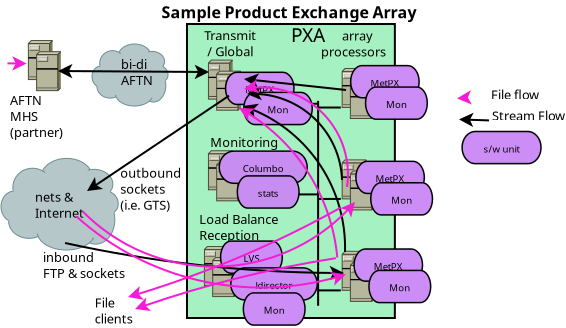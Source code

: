 <?xml version="1.0" encoding="UTF-8"?>
<dia:diagram xmlns:dia="http://www.lysator.liu.se/~alla/dia/">
  <dia:layer name="Hardware" visible="true">
    <dia:object type="Standard - Box" version="0" id="O0">
      <dia:attribute name="obj_pos">
        <dia:point val="9.848,1.2"/>
      </dia:attribute>
      <dia:attribute name="obj_bb">
        <dia:rectangle val="9.798,1.15;20.292,15.95"/>
      </dia:attribute>
      <dia:attribute name="elem_corner">
        <dia:point val="9.848,1.2"/>
      </dia:attribute>
      <dia:attribute name="elem_width">
        <dia:real val="10.394"/>
      </dia:attribute>
      <dia:attribute name="elem_height">
        <dia:real val="14.7"/>
      </dia:attribute>
      <dia:attribute name="inner_color">
        <dia:color val="#a5f1c1"/>
      </dia:attribute>
      <dia:attribute name="show_background">
        <dia:boolean val="true"/>
      </dia:attribute>
    </dia:object>
    <dia:object type="Cisco - Cloud" version="0" id="O1">
      <dia:attribute name="obj_pos">
        <dia:point val="0.55,7.92"/>
      </dia:attribute>
      <dia:attribute name="obj_bb">
        <dia:rectangle val="0.549,7.919;6.41,12.501"/>
      </dia:attribute>
      <dia:attribute name="elem_corner">
        <dia:point val="0.55,7.92"/>
      </dia:attribute>
      <dia:attribute name="elem_width">
        <dia:real val="5.86"/>
      </dia:attribute>
      <dia:attribute name="elem_height">
        <dia:real val="4.58"/>
      </dia:attribute>
      <dia:attribute name="line_width">
        <dia:real val="0.1"/>
      </dia:attribute>
      <dia:attribute name="line_colour">
        <dia:color val="#000000"/>
      </dia:attribute>
      <dia:attribute name="fill_colour">
        <dia:color val="#ffffff"/>
      </dia:attribute>
      <dia:attribute name="show_background">
        <dia:boolean val="true"/>
      </dia:attribute>
      <dia:attribute name="line_style">
        <dia:enum val="0"/>
        <dia:real val="1"/>
      </dia:attribute>
      <dia:attribute name="flip_horizontal">
        <dia:boolean val="false"/>
      </dia:attribute>
      <dia:attribute name="flip_vertical">
        <dia:boolean val="false"/>
      </dia:attribute>
    </dia:object>
    <dia:object type="Network - Bus" version="0" id="O2">
      <dia:attribute name="obj_pos">
        <dia:point val="16.405,5.091"/>
      </dia:attribute>
      <dia:attribute name="obj_bb">
        <dia:rectangle val="11.133,5.041;17.538,15.288"/>
      </dia:attribute>
      <dia:attribute name="conn_endpoints">
        <dia:point val="16.405,5.091"/>
        <dia:point val="16.405,15.238"/>
      </dia:attribute>
      <dia:attribute name="line_color">
        <dia:color val="#000000"/>
      </dia:attribute>
      <dia:attribute name="bus_handles">
        <dia:point val="12.609,5.188"/>
        <dia:point val="17.538,5.376"/>
        <dia:point val="12.609,9.72"/>
        <dia:point val="17.538,9.947"/>
        <dia:point val="11.133,13.928"/>
        <dia:point val="17.538,14.519"/>
      </dia:attribute>
      <dia:connections>
        <dia:connection handle="2" to="O18" connection="7"/>
        <dia:connection handle="3" to="O4" connection="3"/>
        <dia:connection handle="4" to="O16" connection="7"/>
        <dia:connection handle="5" to="O6" connection="3"/>
        <dia:connection handle="6" to="O11" connection="7"/>
        <dia:connection handle="7" to="O8" connection="3"/>
      </dia:connections>
    </dia:object>
    <dia:object type="Standard - Text" version="1" id="O3">
      <dia:attribute name="obj_pos">
        <dia:point val="16.543,2.022"/>
      </dia:attribute>
      <dia:attribute name="obj_bb">
        <dia:rectangle val="16.543,1.455;20.061,3.257"/>
      </dia:attribute>
      <dia:attribute name="text">
        <dia:composite type="text">
          <dia:attribute name="string">
            <dia:string>#       array
processors#</dia:string>
          </dia:attribute>
          <dia:attribute name="font">
            <dia:font family="sans" style="0" name="Helvetica"/>
          </dia:attribute>
          <dia:attribute name="height">
            <dia:real val="0.8"/>
          </dia:attribute>
          <dia:attribute name="pos">
            <dia:point val="16.543,2.022"/>
          </dia:attribute>
          <dia:attribute name="color">
            <dia:color val="#000000"/>
          </dia:attribute>
          <dia:attribute name="alignment">
            <dia:enum val="0"/>
          </dia:attribute>
        </dia:composite>
      </dia:attribute>
      <dia:attribute name="valign">
        <dia:enum val="3"/>
      </dia:attribute>
    </dia:object>
    <dia:group>
      <dia:object type="Cisco - File Server" version="0" id="O4">
        <dia:attribute name="obj_pos">
          <dia:point val="17.607,3.423"/>
        </dia:attribute>
        <dia:attribute name="obj_bb">
          <dia:rectangle val="17.606,3.422;18.819,5.373"/>
        </dia:attribute>
        <dia:attribute name="elem_corner">
          <dia:point val="17.607,3.423"/>
        </dia:attribute>
        <dia:attribute name="elem_width">
          <dia:real val="1.211"/>
        </dia:attribute>
        <dia:attribute name="elem_height">
          <dia:real val="1.949"/>
        </dia:attribute>
        <dia:attribute name="line_width">
          <dia:real val="0.1"/>
        </dia:attribute>
        <dia:attribute name="line_colour">
          <dia:color val="#000000"/>
        </dia:attribute>
        <dia:attribute name="fill_colour">
          <dia:color val="#ffffff"/>
        </dia:attribute>
        <dia:attribute name="show_background">
          <dia:boolean val="true"/>
        </dia:attribute>
        <dia:attribute name="line_style">
          <dia:enum val="0"/>
          <dia:real val="1"/>
        </dia:attribute>
        <dia:attribute name="flip_horizontal">
          <dia:boolean val="false"/>
        </dia:attribute>
        <dia:attribute name="flip_vertical">
          <dia:boolean val="false"/>
        </dia:attribute>
      </dia:object>
      <dia:object type="Cisco - File Server" version="0" id="O5">
        <dia:attribute name="obj_pos">
          <dia:point val="18.019,3.976"/>
        </dia:attribute>
        <dia:attribute name="obj_bb">
          <dia:rectangle val="18.017,3.975;19.23,5.927"/>
        </dia:attribute>
        <dia:attribute name="elem_corner">
          <dia:point val="18.019,3.976"/>
        </dia:attribute>
        <dia:attribute name="elem_width">
          <dia:real val="1.211"/>
        </dia:attribute>
        <dia:attribute name="elem_height">
          <dia:real val="1.949"/>
        </dia:attribute>
        <dia:attribute name="line_width">
          <dia:real val="0.1"/>
        </dia:attribute>
        <dia:attribute name="line_colour">
          <dia:color val="#000000"/>
        </dia:attribute>
        <dia:attribute name="fill_colour">
          <dia:color val="#ffffff"/>
        </dia:attribute>
        <dia:attribute name="show_background">
          <dia:boolean val="true"/>
        </dia:attribute>
        <dia:attribute name="line_style">
          <dia:enum val="0"/>
          <dia:real val="1"/>
        </dia:attribute>
        <dia:attribute name="flip_horizontal">
          <dia:boolean val="false"/>
        </dia:attribute>
        <dia:attribute name="flip_vertical">
          <dia:boolean val="false"/>
        </dia:attribute>
      </dia:object>
    </dia:group>
    <dia:group>
      <dia:object type="Cisco - File Server" version="0" id="O6">
        <dia:attribute name="obj_pos">
          <dia:point val="17.607,7.994"/>
        </dia:attribute>
        <dia:attribute name="obj_bb">
          <dia:rectangle val="17.606,7.993;18.819,9.945"/>
        </dia:attribute>
        <dia:attribute name="elem_corner">
          <dia:point val="17.607,7.994"/>
        </dia:attribute>
        <dia:attribute name="elem_width">
          <dia:real val="1.211"/>
        </dia:attribute>
        <dia:attribute name="elem_height">
          <dia:real val="1.949"/>
        </dia:attribute>
        <dia:attribute name="line_width">
          <dia:real val="0.1"/>
        </dia:attribute>
        <dia:attribute name="line_colour">
          <dia:color val="#000000"/>
        </dia:attribute>
        <dia:attribute name="fill_colour">
          <dia:color val="#ffffff"/>
        </dia:attribute>
        <dia:attribute name="show_background">
          <dia:boolean val="true"/>
        </dia:attribute>
        <dia:attribute name="line_style">
          <dia:enum val="0"/>
          <dia:real val="1"/>
        </dia:attribute>
        <dia:attribute name="flip_horizontal">
          <dia:boolean val="false"/>
        </dia:attribute>
        <dia:attribute name="flip_vertical">
          <dia:boolean val="false"/>
        </dia:attribute>
      </dia:object>
      <dia:object type="Cisco - File Server" version="0" id="O7">
        <dia:attribute name="obj_pos">
          <dia:point val="18.019,8.548"/>
        </dia:attribute>
        <dia:attribute name="obj_bb">
          <dia:rectangle val="18.017,8.547;19.23,10.498"/>
        </dia:attribute>
        <dia:attribute name="elem_corner">
          <dia:point val="18.019,8.548"/>
        </dia:attribute>
        <dia:attribute name="elem_width">
          <dia:real val="1.211"/>
        </dia:attribute>
        <dia:attribute name="elem_height">
          <dia:real val="1.949"/>
        </dia:attribute>
        <dia:attribute name="line_width">
          <dia:real val="0.1"/>
        </dia:attribute>
        <dia:attribute name="line_colour">
          <dia:color val="#000000"/>
        </dia:attribute>
        <dia:attribute name="fill_colour">
          <dia:color val="#ffffff"/>
        </dia:attribute>
        <dia:attribute name="show_background">
          <dia:boolean val="true"/>
        </dia:attribute>
        <dia:attribute name="line_style">
          <dia:enum val="0"/>
          <dia:real val="1"/>
        </dia:attribute>
        <dia:attribute name="flip_horizontal">
          <dia:boolean val="false"/>
        </dia:attribute>
        <dia:attribute name="flip_vertical">
          <dia:boolean val="false"/>
        </dia:attribute>
      </dia:object>
    </dia:group>
    <dia:group>
      <dia:object type="Cisco - File Server" version="0" id="O8">
        <dia:attribute name="obj_pos">
          <dia:point val="17.607,12.566"/>
        </dia:attribute>
        <dia:attribute name="obj_bb">
          <dia:rectangle val="17.606,12.565;18.819,14.517"/>
        </dia:attribute>
        <dia:attribute name="elem_corner">
          <dia:point val="17.607,12.566"/>
        </dia:attribute>
        <dia:attribute name="elem_width">
          <dia:real val="1.211"/>
        </dia:attribute>
        <dia:attribute name="elem_height">
          <dia:real val="1.949"/>
        </dia:attribute>
        <dia:attribute name="line_width">
          <dia:real val="0.1"/>
        </dia:attribute>
        <dia:attribute name="line_colour">
          <dia:color val="#000000"/>
        </dia:attribute>
        <dia:attribute name="fill_colour">
          <dia:color val="#ffffff"/>
        </dia:attribute>
        <dia:attribute name="show_background">
          <dia:boolean val="true"/>
        </dia:attribute>
        <dia:attribute name="line_style">
          <dia:enum val="0"/>
          <dia:real val="1"/>
        </dia:attribute>
        <dia:attribute name="flip_horizontal">
          <dia:boolean val="false"/>
        </dia:attribute>
        <dia:attribute name="flip_vertical">
          <dia:boolean val="false"/>
        </dia:attribute>
      </dia:object>
      <dia:object type="Cisco - File Server" version="0" id="O9">
        <dia:attribute name="obj_pos">
          <dia:point val="18.019,13.119"/>
        </dia:attribute>
        <dia:attribute name="obj_bb">
          <dia:rectangle val="18.017,13.118;19.23,15.07"/>
        </dia:attribute>
        <dia:attribute name="elem_corner">
          <dia:point val="18.019,13.119"/>
        </dia:attribute>
        <dia:attribute name="elem_width">
          <dia:real val="1.211"/>
        </dia:attribute>
        <dia:attribute name="elem_height">
          <dia:real val="1.949"/>
        </dia:attribute>
        <dia:attribute name="line_width">
          <dia:real val="0.1"/>
        </dia:attribute>
        <dia:attribute name="line_colour">
          <dia:color val="#000000"/>
        </dia:attribute>
        <dia:attribute name="fill_colour">
          <dia:color val="#ffffff"/>
        </dia:attribute>
        <dia:attribute name="show_background">
          <dia:boolean val="true"/>
        </dia:attribute>
        <dia:attribute name="line_style">
          <dia:enum val="0"/>
          <dia:real val="1"/>
        </dia:attribute>
        <dia:attribute name="flip_horizontal">
          <dia:boolean val="false"/>
        </dia:attribute>
        <dia:attribute name="flip_vertical">
          <dia:boolean val="false"/>
        </dia:attribute>
      </dia:object>
    </dia:group>
    <dia:group>
      <dia:object type="Cisco - File Server" version="0" id="O10">
        <dia:attribute name="obj_pos">
          <dia:point val="10.721,12.327"/>
        </dia:attribute>
        <dia:attribute name="obj_bb">
          <dia:rectangle val="10.72,12.326;11.933,14.277"/>
        </dia:attribute>
        <dia:attribute name="elem_corner">
          <dia:point val="10.721,12.327"/>
        </dia:attribute>
        <dia:attribute name="elem_width">
          <dia:real val="1.211"/>
        </dia:attribute>
        <dia:attribute name="elem_height">
          <dia:real val="1.949"/>
        </dia:attribute>
        <dia:attribute name="line_width">
          <dia:real val="0.1"/>
        </dia:attribute>
        <dia:attribute name="line_colour">
          <dia:color val="#000000"/>
        </dia:attribute>
        <dia:attribute name="fill_colour">
          <dia:color val="#ffffff"/>
        </dia:attribute>
        <dia:attribute name="show_background">
          <dia:boolean val="true"/>
        </dia:attribute>
        <dia:attribute name="line_style">
          <dia:enum val="0"/>
          <dia:real val="1"/>
        </dia:attribute>
        <dia:attribute name="flip_horizontal">
          <dia:boolean val="false"/>
        </dia:attribute>
        <dia:attribute name="flip_vertical">
          <dia:boolean val="false"/>
        </dia:attribute>
      </dia:object>
      <dia:object type="Cisco - File Server" version="0" id="O11">
        <dia:attribute name="obj_pos">
          <dia:point val="11.133,12.88"/>
        </dia:attribute>
        <dia:attribute name="obj_bb">
          <dia:rectangle val="11.132,12.879;12.345,14.831"/>
        </dia:attribute>
        <dia:attribute name="elem_corner">
          <dia:point val="11.133,12.88"/>
        </dia:attribute>
        <dia:attribute name="elem_width">
          <dia:real val="1.211"/>
        </dia:attribute>
        <dia:attribute name="elem_height">
          <dia:real val="1.949"/>
        </dia:attribute>
        <dia:attribute name="line_width">
          <dia:real val="0.1"/>
        </dia:attribute>
        <dia:attribute name="line_colour">
          <dia:color val="#000000"/>
        </dia:attribute>
        <dia:attribute name="fill_colour">
          <dia:color val="#ffffff"/>
        </dia:attribute>
        <dia:attribute name="show_background">
          <dia:boolean val="true"/>
        </dia:attribute>
        <dia:attribute name="line_style">
          <dia:enum val="0"/>
          <dia:real val="1"/>
        </dia:attribute>
        <dia:attribute name="flip_horizontal">
          <dia:boolean val="false"/>
        </dia:attribute>
        <dia:attribute name="flip_vertical">
          <dia:boolean val="false"/>
        </dia:attribute>
      </dia:object>
    </dia:group>
    <dia:object type="Standard - Text" version="1" id="O12">
      <dia:attribute name="obj_pos">
        <dia:point val="10.457,11.196"/>
      </dia:attribute>
      <dia:attribute name="obj_bb">
        <dia:rectangle val="10.457,10.646;14.658,12.396"/>
      </dia:attribute>
      <dia:attribute name="text">
        <dia:composite type="text">
          <dia:attribute name="string">
            <dia:string>#Load Balance
Reception#</dia:string>
          </dia:attribute>
          <dia:attribute name="font">
            <dia:font family="sans" style="0" name="Helvetica"/>
          </dia:attribute>
          <dia:attribute name="height">
            <dia:real val="0.8"/>
          </dia:attribute>
          <dia:attribute name="pos">
            <dia:point val="10.457,11.196"/>
          </dia:attribute>
          <dia:attribute name="color">
            <dia:color val="#000000"/>
          </dia:attribute>
          <dia:attribute name="alignment">
            <dia:enum val="0"/>
          </dia:attribute>
        </dia:composite>
      </dia:attribute>
      <dia:attribute name="valign">
        <dia:enum val="3"/>
      </dia:attribute>
    </dia:object>
    <dia:object type="Standard - Text" version="1" id="O13">
      <dia:attribute name="obj_pos">
        <dia:point val="11.008,7.345"/>
      </dia:attribute>
      <dia:attribute name="obj_bb">
        <dia:rectangle val="11.008,6.795;14.307,7.745"/>
      </dia:attribute>
      <dia:attribute name="text">
        <dia:composite type="text">
          <dia:attribute name="string">
            <dia:string>#Monitoring#</dia:string>
          </dia:attribute>
          <dia:attribute name="font">
            <dia:font family="sans" style="0" name="Helvetica"/>
          </dia:attribute>
          <dia:attribute name="height">
            <dia:real val="0.8"/>
          </dia:attribute>
          <dia:attribute name="pos">
            <dia:point val="11.008,7.345"/>
          </dia:attribute>
          <dia:attribute name="color">
            <dia:color val="#000000"/>
          </dia:attribute>
          <dia:attribute name="alignment">
            <dia:enum val="0"/>
          </dia:attribute>
        </dia:composite>
      </dia:attribute>
      <dia:attribute name="valign">
        <dia:enum val="3"/>
      </dia:attribute>
    </dia:object>
    <dia:object type="Standard - Text" version="1" id="O14">
      <dia:attribute name="obj_pos">
        <dia:point val="10.707,2.013"/>
      </dia:attribute>
      <dia:attribute name="obj_bb">
        <dia:rectangle val="10.707,1.445;13.375,3.248"/>
      </dia:attribute>
      <dia:attribute name="text">
        <dia:composite type="text">
          <dia:attribute name="string">
            <dia:string>#Transmit
 / Global#</dia:string>
          </dia:attribute>
          <dia:attribute name="font">
            <dia:font family="sans" style="0" name="Helvetica"/>
          </dia:attribute>
          <dia:attribute name="height">
            <dia:real val="0.8"/>
          </dia:attribute>
          <dia:attribute name="pos">
            <dia:point val="10.707,2.013"/>
          </dia:attribute>
          <dia:attribute name="color">
            <dia:color val="#000000"/>
          </dia:attribute>
          <dia:attribute name="alignment">
            <dia:enum val="0"/>
          </dia:attribute>
        </dia:composite>
      </dia:attribute>
      <dia:attribute name="valign">
        <dia:enum val="3"/>
      </dia:attribute>
    </dia:object>
    <dia:group>
      <dia:object type="Cisco - File Server" version="0" id="O15">
        <dia:attribute name="obj_pos">
          <dia:point val="10.921,7.538"/>
        </dia:attribute>
        <dia:attribute name="obj_bb">
          <dia:rectangle val="10.92,7.537;12.133,9.489"/>
        </dia:attribute>
        <dia:attribute name="elem_corner">
          <dia:point val="10.921,7.538"/>
        </dia:attribute>
        <dia:attribute name="elem_width">
          <dia:real val="1.211"/>
        </dia:attribute>
        <dia:attribute name="elem_height">
          <dia:real val="1.949"/>
        </dia:attribute>
        <dia:attribute name="line_width">
          <dia:real val="0.1"/>
        </dia:attribute>
        <dia:attribute name="line_colour">
          <dia:color val="#000000"/>
        </dia:attribute>
        <dia:attribute name="fill_colour">
          <dia:color val="#ffffff"/>
        </dia:attribute>
        <dia:attribute name="show_background">
          <dia:boolean val="true"/>
        </dia:attribute>
        <dia:attribute name="line_style">
          <dia:enum val="0"/>
          <dia:real val="1"/>
        </dia:attribute>
        <dia:attribute name="flip_horizontal">
          <dia:boolean val="false"/>
        </dia:attribute>
        <dia:attribute name="flip_vertical">
          <dia:boolean val="false"/>
        </dia:attribute>
      </dia:object>
      <dia:object type="Cisco - File Server" version="0" id="O16">
        <dia:attribute name="obj_pos">
          <dia:point val="11.333,8.092"/>
        </dia:attribute>
        <dia:attribute name="obj_bb">
          <dia:rectangle val="11.332,8.09;12.545,10.042"/>
        </dia:attribute>
        <dia:attribute name="elem_corner">
          <dia:point val="11.333,8.092"/>
        </dia:attribute>
        <dia:attribute name="elem_width">
          <dia:real val="1.211"/>
        </dia:attribute>
        <dia:attribute name="elem_height">
          <dia:real val="1.949"/>
        </dia:attribute>
        <dia:attribute name="line_width">
          <dia:real val="0.1"/>
        </dia:attribute>
        <dia:attribute name="line_colour">
          <dia:color val="#000000"/>
        </dia:attribute>
        <dia:attribute name="fill_colour">
          <dia:color val="#ffffff"/>
        </dia:attribute>
        <dia:attribute name="show_background">
          <dia:boolean val="true"/>
        </dia:attribute>
        <dia:attribute name="line_style">
          <dia:enum val="0"/>
          <dia:real val="1"/>
        </dia:attribute>
        <dia:attribute name="flip_horizontal">
          <dia:boolean val="false"/>
        </dia:attribute>
        <dia:attribute name="flip_vertical">
          <dia:boolean val="false"/>
        </dia:attribute>
      </dia:object>
    </dia:group>
    <dia:group>
      <dia:object type="Cisco - File Server" version="0" id="O17">
        <dia:attribute name="obj_pos">
          <dia:point val="10.921,3.006"/>
        </dia:attribute>
        <dia:attribute name="obj_bb">
          <dia:rectangle val="10.92,3.005;12.133,4.957"/>
        </dia:attribute>
        <dia:attribute name="elem_corner">
          <dia:point val="10.921,3.006"/>
        </dia:attribute>
        <dia:attribute name="elem_width">
          <dia:real val="1.211"/>
        </dia:attribute>
        <dia:attribute name="elem_height">
          <dia:real val="1.949"/>
        </dia:attribute>
        <dia:attribute name="line_width">
          <dia:real val="0.1"/>
        </dia:attribute>
        <dia:attribute name="line_colour">
          <dia:color val="#000000"/>
        </dia:attribute>
        <dia:attribute name="fill_colour">
          <dia:color val="#ffffff"/>
        </dia:attribute>
        <dia:attribute name="show_background">
          <dia:boolean val="true"/>
        </dia:attribute>
        <dia:attribute name="line_style">
          <dia:enum val="0"/>
          <dia:real val="1"/>
        </dia:attribute>
        <dia:attribute name="flip_horizontal">
          <dia:boolean val="false"/>
        </dia:attribute>
        <dia:attribute name="flip_vertical">
          <dia:boolean val="false"/>
        </dia:attribute>
      </dia:object>
      <dia:object type="Cisco - File Server" version="0" id="O18">
        <dia:attribute name="obj_pos">
          <dia:point val="11.333,3.559"/>
        </dia:attribute>
        <dia:attribute name="obj_bb">
          <dia:rectangle val="11.332,3.558;12.545,5.51"/>
        </dia:attribute>
        <dia:attribute name="elem_corner">
          <dia:point val="11.333,3.559"/>
        </dia:attribute>
        <dia:attribute name="elem_width">
          <dia:real val="1.211"/>
        </dia:attribute>
        <dia:attribute name="elem_height">
          <dia:real val="1.949"/>
        </dia:attribute>
        <dia:attribute name="line_width">
          <dia:real val="0.1"/>
        </dia:attribute>
        <dia:attribute name="line_colour">
          <dia:color val="#000000"/>
        </dia:attribute>
        <dia:attribute name="fill_colour">
          <dia:color val="#ffffff"/>
        </dia:attribute>
        <dia:attribute name="show_background">
          <dia:boolean val="true"/>
        </dia:attribute>
        <dia:attribute name="line_style">
          <dia:enum val="0"/>
          <dia:real val="1"/>
        </dia:attribute>
        <dia:attribute name="flip_horizontal">
          <dia:boolean val="false"/>
        </dia:attribute>
        <dia:attribute name="flip_vertical">
          <dia:boolean val="false"/>
        </dia:attribute>
      </dia:object>
    </dia:group>
    <dia:object type="Standard - Text" version="1" id="O19">
      <dia:attribute name="obj_pos">
        <dia:point val="15.053,2.116"/>
      </dia:attribute>
      <dia:attribute name="obj_bb">
        <dia:rectangle val="15.053,1.266;16.853,2.716"/>
      </dia:attribute>
      <dia:attribute name="text">
        <dia:composite type="text">
          <dia:attribute name="string">
            <dia:string>#PXA#</dia:string>
          </dia:attribute>
          <dia:attribute name="font">
            <dia:font family="sans" style="0" name="Helvetica"/>
          </dia:attribute>
          <dia:attribute name="height">
            <dia:real val="1.2"/>
          </dia:attribute>
          <dia:attribute name="pos">
            <dia:point val="15.053,2.116"/>
          </dia:attribute>
          <dia:attribute name="color">
            <dia:color val="#000000"/>
          </dia:attribute>
          <dia:attribute name="alignment">
            <dia:enum val="0"/>
          </dia:attribute>
        </dia:composite>
      </dia:attribute>
      <dia:attribute name="valign">
        <dia:enum val="3"/>
      </dia:attribute>
    </dia:object>
    <dia:object type="Standard - Text" version="1" id="O20">
      <dia:attribute name="obj_pos">
        <dia:point val="2.251,10.089"/>
      </dia:attribute>
      <dia:attribute name="obj_bb">
        <dia:rectangle val="2.251,9.539;4.751,11.289"/>
      </dia:attribute>
      <dia:attribute name="text">
        <dia:composite type="text">
          <dia:attribute name="string">
            <dia:string>#nets &amp;
Internet#</dia:string>
          </dia:attribute>
          <dia:attribute name="font">
            <dia:font family="sans" style="0" name="Helvetica"/>
          </dia:attribute>
          <dia:attribute name="height">
            <dia:real val="0.8"/>
          </dia:attribute>
          <dia:attribute name="pos">
            <dia:point val="2.251,10.089"/>
          </dia:attribute>
          <dia:attribute name="color">
            <dia:color val="#000000"/>
          </dia:attribute>
          <dia:attribute name="alignment">
            <dia:enum val="0"/>
          </dia:attribute>
        </dia:composite>
      </dia:attribute>
      <dia:attribute name="valign">
        <dia:enum val="3"/>
      </dia:attribute>
    </dia:object>
    <dia:object type="Standard - Text" version="1" id="O21">
      <dia:attribute name="obj_pos">
        <dia:point val="8.577,0.907"/>
      </dia:attribute>
      <dia:attribute name="obj_bb">
        <dia:rectangle val="8.577,0.185;21.849,1.452"/>
      </dia:attribute>
      <dia:attribute name="text">
        <dia:composite type="text">
          <dia:attribute name="string">
            <dia:string>#Sample Product Exchange Array#</dia:string>
          </dia:attribute>
          <dia:attribute name="font">
            <dia:font family="sans" style="80" name="Helvetica-Bold"/>
          </dia:attribute>
          <dia:attribute name="height">
            <dia:real val="1"/>
          </dia:attribute>
          <dia:attribute name="pos">
            <dia:point val="8.577,0.907"/>
          </dia:attribute>
          <dia:attribute name="color">
            <dia:color val="#000000"/>
          </dia:attribute>
          <dia:attribute name="alignment">
            <dia:enum val="0"/>
          </dia:attribute>
        </dia:composite>
      </dia:attribute>
      <dia:attribute name="valign">
        <dia:enum val="3"/>
      </dia:attribute>
    </dia:object>
    <dia:object type="Standard - Text" version="1" id="O22">
      <dia:attribute name="obj_pos">
        <dia:point val="11.695,6.607"/>
      </dia:attribute>
      <dia:attribute name="obj_bb">
        <dia:rectangle val="11.695,6.057;11.695,7.007"/>
      </dia:attribute>
      <dia:attribute name="text">
        <dia:composite type="text">
          <dia:attribute name="string">
            <dia:string>##</dia:string>
          </dia:attribute>
          <dia:attribute name="font">
            <dia:font family="sans" style="0" name="Helvetica"/>
          </dia:attribute>
          <dia:attribute name="height">
            <dia:real val="0.8"/>
          </dia:attribute>
          <dia:attribute name="pos">
            <dia:point val="11.695,6.607"/>
          </dia:attribute>
          <dia:attribute name="color">
            <dia:color val="#000000"/>
          </dia:attribute>
          <dia:attribute name="alignment">
            <dia:enum val="0"/>
          </dia:attribute>
        </dia:composite>
      </dia:attribute>
      <dia:attribute name="valign">
        <dia:enum val="3"/>
      </dia:attribute>
    </dia:object>
    <dia:object type="Standard - Text" version="1" id="O23">
      <dia:attribute name="obj_pos">
        <dia:point val="18.595,7.257"/>
      </dia:attribute>
      <dia:attribute name="obj_bb">
        <dia:rectangle val="18.595,6.707;18.595,7.657"/>
      </dia:attribute>
      <dia:attribute name="text">
        <dia:composite type="text">
          <dia:attribute name="string">
            <dia:string>##</dia:string>
          </dia:attribute>
          <dia:attribute name="font">
            <dia:font family="sans" style="0" name="Helvetica"/>
          </dia:attribute>
          <dia:attribute name="height">
            <dia:real val="0.8"/>
          </dia:attribute>
          <dia:attribute name="pos">
            <dia:point val="18.595,7.257"/>
          </dia:attribute>
          <dia:attribute name="color">
            <dia:color val="#000000"/>
          </dia:attribute>
          <dia:attribute name="alignment">
            <dia:enum val="0"/>
          </dia:attribute>
        </dia:composite>
      </dia:attribute>
      <dia:attribute name="valign">
        <dia:enum val="3"/>
      </dia:attribute>
    </dia:object>
    <dia:group>
      <dia:object type="Cisco - File Server" version="0" id="O24">
        <dia:attribute name="obj_pos">
          <dia:point val="1.917,2.029"/>
        </dia:attribute>
        <dia:attribute name="obj_bb">
          <dia:rectangle val="1.916,2.028;3.129,3.98"/>
        </dia:attribute>
        <dia:attribute name="elem_corner">
          <dia:point val="1.917,2.029"/>
        </dia:attribute>
        <dia:attribute name="elem_width">
          <dia:real val="1.211"/>
        </dia:attribute>
        <dia:attribute name="elem_height">
          <dia:real val="1.949"/>
        </dia:attribute>
        <dia:attribute name="line_width">
          <dia:real val="0.1"/>
        </dia:attribute>
        <dia:attribute name="line_colour">
          <dia:color val="#000000"/>
        </dia:attribute>
        <dia:attribute name="fill_colour">
          <dia:color val="#ffffff"/>
        </dia:attribute>
        <dia:attribute name="show_background">
          <dia:boolean val="true"/>
        </dia:attribute>
        <dia:attribute name="line_style">
          <dia:enum val="0"/>
          <dia:real val="1"/>
        </dia:attribute>
        <dia:attribute name="flip_horizontal">
          <dia:boolean val="false"/>
        </dia:attribute>
        <dia:attribute name="flip_vertical">
          <dia:boolean val="false"/>
        </dia:attribute>
      </dia:object>
      <dia:object type="Cisco - File Server" version="0" id="O25">
        <dia:attribute name="obj_pos">
          <dia:point val="2.329,2.583"/>
        </dia:attribute>
        <dia:attribute name="obj_bb">
          <dia:rectangle val="2.327,2.582;3.54,4.533"/>
        </dia:attribute>
        <dia:attribute name="elem_corner">
          <dia:point val="2.329,2.583"/>
        </dia:attribute>
        <dia:attribute name="elem_width">
          <dia:real val="1.211"/>
        </dia:attribute>
        <dia:attribute name="elem_height">
          <dia:real val="1.949"/>
        </dia:attribute>
        <dia:attribute name="line_width">
          <dia:real val="0.1"/>
        </dia:attribute>
        <dia:attribute name="line_colour">
          <dia:color val="#000000"/>
        </dia:attribute>
        <dia:attribute name="fill_colour">
          <dia:color val="#ffffff"/>
        </dia:attribute>
        <dia:attribute name="show_background">
          <dia:boolean val="true"/>
        </dia:attribute>
        <dia:attribute name="line_style">
          <dia:enum val="0"/>
          <dia:real val="1"/>
        </dia:attribute>
        <dia:attribute name="flip_horizontal">
          <dia:boolean val="false"/>
        </dia:attribute>
        <dia:attribute name="flip_vertical">
          <dia:boolean val="false"/>
        </dia:attribute>
      </dia:object>
    </dia:group>
    <dia:object type="Standard - Text" version="1" id="O26">
      <dia:attribute name="obj_pos">
        <dia:point val="1,5.25"/>
      </dia:attribute>
      <dia:attribute name="obj_bb">
        <dia:rectangle val="1,4.7;3.85,7.25"/>
      </dia:attribute>
      <dia:attribute name="text">
        <dia:composite type="text">
          <dia:attribute name="string">
            <dia:string>#AFTN
MHS
(partner)#</dia:string>
          </dia:attribute>
          <dia:attribute name="font">
            <dia:font family="sans" style="0" name="Helvetica"/>
          </dia:attribute>
          <dia:attribute name="height">
            <dia:real val="0.8"/>
          </dia:attribute>
          <dia:attribute name="pos">
            <dia:point val="1,5.25"/>
          </dia:attribute>
          <dia:attribute name="color">
            <dia:color val="#000000"/>
          </dia:attribute>
          <dia:attribute name="alignment">
            <dia:enum val="0"/>
          </dia:attribute>
        </dia:composite>
      </dia:attribute>
      <dia:attribute name="valign">
        <dia:enum val="3"/>
      </dia:attribute>
    </dia:object>
    <dia:object type="Cisco - Cloud" version="0" id="O27">
      <dia:attribute name="obj_pos">
        <dia:point val="5.1,2.2"/>
      </dia:attribute>
      <dia:attribute name="obj_bb">
        <dia:rectangle val="5.099,2.2;8.9,5.301"/>
      </dia:attribute>
      <dia:attribute name="elem_corner">
        <dia:point val="5.1,2.2"/>
      </dia:attribute>
      <dia:attribute name="elem_width">
        <dia:real val="3.8"/>
      </dia:attribute>
      <dia:attribute name="elem_height">
        <dia:real val="3.1"/>
      </dia:attribute>
      <dia:attribute name="line_width">
        <dia:real val="0.1"/>
      </dia:attribute>
      <dia:attribute name="line_colour">
        <dia:color val="#000000"/>
      </dia:attribute>
      <dia:attribute name="fill_colour">
        <dia:color val="#ffffff"/>
      </dia:attribute>
      <dia:attribute name="show_background">
        <dia:boolean val="true"/>
      </dia:attribute>
      <dia:attribute name="line_style">
        <dia:enum val="0"/>
        <dia:real val="1"/>
      </dia:attribute>
      <dia:attribute name="flip_horizontal">
        <dia:boolean val="false"/>
      </dia:attribute>
      <dia:attribute name="flip_vertical">
        <dia:boolean val="false"/>
      </dia:attribute>
    </dia:object>
  </dia:layer>
  <dia:layer name="Software" visible="true">
    <dia:object type="Standard - Text" version="1" id="O28">
      <dia:attribute name="obj_pos">
        <dia:point val="20.435,8.521"/>
      </dia:attribute>
      <dia:attribute name="obj_bb">
        <dia:rectangle val="20.435,7.971;20.435,8.921"/>
      </dia:attribute>
      <dia:attribute name="text">
        <dia:composite type="text">
          <dia:attribute name="string">
            <dia:string>##</dia:string>
          </dia:attribute>
          <dia:attribute name="font">
            <dia:font family="sans" style="0" name="Helvetica"/>
          </dia:attribute>
          <dia:attribute name="height">
            <dia:real val="0.8"/>
          </dia:attribute>
          <dia:attribute name="pos">
            <dia:point val="20.435,8.521"/>
          </dia:attribute>
          <dia:attribute name="color">
            <dia:color val="#000000"/>
          </dia:attribute>
          <dia:attribute name="alignment">
            <dia:enum val="0"/>
          </dia:attribute>
        </dia:composite>
      </dia:attribute>
      <dia:attribute name="valign">
        <dia:enum val="3"/>
      </dia:attribute>
    </dia:object>
    <dia:object type="Flowchart - Terminal" version="0" id="O29">
      <dia:attribute name="obj_pos">
        <dia:point val="11.776,3.614"/>
      </dia:attribute>
      <dia:attribute name="obj_bb">
        <dia:rectangle val="11.739,3.577;15.237,5.259"/>
      </dia:attribute>
      <dia:attribute name="elem_corner">
        <dia:point val="11.776,3.614"/>
      </dia:attribute>
      <dia:attribute name="elem_width">
        <dia:real val="3.423"/>
      </dia:attribute>
      <dia:attribute name="elem_height">
        <dia:real val="1.607"/>
      </dia:attribute>
      <dia:attribute name="line_width">
        <dia:real val="0.075"/>
      </dia:attribute>
      <dia:attribute name="line_colour">
        <dia:color val="#000000"/>
      </dia:attribute>
      <dia:attribute name="fill_colour">
        <dia:color val="#cd8df6"/>
      </dia:attribute>
      <dia:attribute name="show_background">
        <dia:boolean val="true"/>
      </dia:attribute>
      <dia:attribute name="line_style">
        <dia:enum val="0"/>
        <dia:real val="1"/>
      </dia:attribute>
      <dia:attribute name="text">
        <dia:composite type="text">
          <dia:attribute name="string">
            <dia:string>#MetPX#</dia:string>
          </dia:attribute>
          <dia:attribute name="font">
            <dia:font family="sans" style="0" name="Helvetica"/>
          </dia:attribute>
          <dia:attribute name="height">
            <dia:real val="0.6"/>
          </dia:attribute>
          <dia:attribute name="pos">
            <dia:point val="13.488,4.568"/>
          </dia:attribute>
          <dia:attribute name="color">
            <dia:color val="#000000"/>
          </dia:attribute>
          <dia:attribute name="alignment">
            <dia:enum val="1"/>
          </dia:attribute>
        </dia:composite>
      </dia:attribute>
      <dia:attribute name="flip_horizontal">
        <dia:boolean val="false"/>
      </dia:attribute>
      <dia:attribute name="flip_vertical">
        <dia:boolean val="false"/>
      </dia:attribute>
    </dia:object>
    <dia:object type="Flowchart - Terminal" version="0" id="O30">
      <dia:attribute name="obj_pos">
        <dia:point val="12.688,4.62"/>
      </dia:attribute>
      <dia:attribute name="obj_bb">
        <dia:rectangle val="12.65,4.582;16.148,6.264"/>
      </dia:attribute>
      <dia:attribute name="elem_corner">
        <dia:point val="12.688,4.62"/>
      </dia:attribute>
      <dia:attribute name="elem_width">
        <dia:real val="3.423"/>
      </dia:attribute>
      <dia:attribute name="elem_height">
        <dia:real val="1.607"/>
      </dia:attribute>
      <dia:attribute name="line_width">
        <dia:real val="0.075"/>
      </dia:attribute>
      <dia:attribute name="line_colour">
        <dia:color val="#000000"/>
      </dia:attribute>
      <dia:attribute name="fill_colour">
        <dia:color val="#cd8df6"/>
      </dia:attribute>
      <dia:attribute name="show_background">
        <dia:boolean val="true"/>
      </dia:attribute>
      <dia:attribute name="line_style">
        <dia:enum val="0"/>
        <dia:real val="1"/>
      </dia:attribute>
      <dia:attribute name="text">
        <dia:composite type="text">
          <dia:attribute name="string">
            <dia:string>#Mon#</dia:string>
          </dia:attribute>
          <dia:attribute name="font">
            <dia:font family="sans" style="0" name="Helvetica"/>
          </dia:attribute>
          <dia:attribute name="height">
            <dia:real val="0.6"/>
          </dia:attribute>
          <dia:attribute name="pos">
            <dia:point val="14.399,5.573"/>
          </dia:attribute>
          <dia:attribute name="color">
            <dia:color val="#000000"/>
          </dia:attribute>
          <dia:attribute name="alignment">
            <dia:enum val="1"/>
          </dia:attribute>
        </dia:composite>
      </dia:attribute>
      <dia:attribute name="flip_horizontal">
        <dia:boolean val="false"/>
      </dia:attribute>
      <dia:attribute name="flip_vertical">
        <dia:boolean val="false"/>
      </dia:attribute>
    </dia:object>
    <dia:group>
      <dia:object type="Flowchart - Terminal" version="0" id="O31">
        <dia:attribute name="obj_pos">
          <dia:point val="18.032,3.281"/>
        </dia:attribute>
        <dia:attribute name="obj_bb">
          <dia:rectangle val="17.994,3.243;21.492,4.926"/>
        </dia:attribute>
        <dia:attribute name="elem_corner">
          <dia:point val="18.032,3.281"/>
        </dia:attribute>
        <dia:attribute name="elem_width">
          <dia:real val="3.423"/>
        </dia:attribute>
        <dia:attribute name="elem_height">
          <dia:real val="1.607"/>
        </dia:attribute>
        <dia:attribute name="line_width">
          <dia:real val="0.075"/>
        </dia:attribute>
        <dia:attribute name="line_colour">
          <dia:color val="#000000"/>
        </dia:attribute>
        <dia:attribute name="fill_colour">
          <dia:color val="#cd8df6"/>
        </dia:attribute>
        <dia:attribute name="show_background">
          <dia:boolean val="true"/>
        </dia:attribute>
        <dia:attribute name="line_style">
          <dia:enum val="0"/>
          <dia:real val="1"/>
        </dia:attribute>
        <dia:attribute name="text">
          <dia:composite type="text">
            <dia:attribute name="string">
              <dia:string>#MetPX#</dia:string>
            </dia:attribute>
            <dia:attribute name="font">
              <dia:font family="sans" style="0" name="Helvetica"/>
            </dia:attribute>
            <dia:attribute name="height">
              <dia:real val="0.6"/>
            </dia:attribute>
            <dia:attribute name="pos">
              <dia:point val="19.743,4.235"/>
            </dia:attribute>
            <dia:attribute name="color">
              <dia:color val="#000000"/>
            </dia:attribute>
            <dia:attribute name="alignment">
              <dia:enum val="1"/>
            </dia:attribute>
          </dia:composite>
        </dia:attribute>
        <dia:attribute name="flip_horizontal">
          <dia:boolean val="false"/>
        </dia:attribute>
        <dia:attribute name="flip_vertical">
          <dia:boolean val="false"/>
        </dia:attribute>
      </dia:object>
      <dia:object type="Flowchart - Terminal" version="0" id="O32">
        <dia:attribute name="obj_pos">
          <dia:point val="18.777,4.352"/>
        </dia:attribute>
        <dia:attribute name="obj_bb">
          <dia:rectangle val="18.739,4.315;21.9,5.997"/>
        </dia:attribute>
        <dia:attribute name="elem_corner">
          <dia:point val="18.777,4.352"/>
        </dia:attribute>
        <dia:attribute name="elem_width">
          <dia:real val="3.086"/>
        </dia:attribute>
        <dia:attribute name="elem_height">
          <dia:real val="1.607"/>
        </dia:attribute>
        <dia:attribute name="line_width">
          <dia:real val="0.075"/>
        </dia:attribute>
        <dia:attribute name="line_colour">
          <dia:color val="#000000"/>
        </dia:attribute>
        <dia:attribute name="fill_colour">
          <dia:color val="#cd8df6"/>
        </dia:attribute>
        <dia:attribute name="show_background">
          <dia:boolean val="true"/>
        </dia:attribute>
        <dia:attribute name="line_style">
          <dia:enum val="0"/>
          <dia:real val="1"/>
        </dia:attribute>
        <dia:attribute name="text">
          <dia:composite type="text">
            <dia:attribute name="string">
              <dia:string>#Mon#</dia:string>
            </dia:attribute>
            <dia:attribute name="font">
              <dia:font family="sans" style="0" name="Helvetica"/>
            </dia:attribute>
            <dia:attribute name="height">
              <dia:real val="0.6"/>
            </dia:attribute>
            <dia:attribute name="pos">
              <dia:point val="20.32,5.306"/>
            </dia:attribute>
            <dia:attribute name="color">
              <dia:color val="#000000"/>
            </dia:attribute>
            <dia:attribute name="alignment">
              <dia:enum val="1"/>
            </dia:attribute>
          </dia:composite>
        </dia:attribute>
        <dia:attribute name="flip_horizontal">
          <dia:boolean val="false"/>
        </dia:attribute>
        <dia:attribute name="flip_vertical">
          <dia:boolean val="false"/>
        </dia:attribute>
      </dia:object>
    </dia:group>
    <dia:group>
      <dia:object type="Flowchart - Terminal" version="0" id="O33">
        <dia:attribute name="obj_pos">
          <dia:point val="11.527,12.054"/>
        </dia:attribute>
        <dia:attribute name="obj_bb">
          <dia:rectangle val="11.49,12.017;14.65,13.699"/>
        </dia:attribute>
        <dia:attribute name="elem_corner">
          <dia:point val="11.527,12.054"/>
        </dia:attribute>
        <dia:attribute name="elem_width">
          <dia:real val="3.086"/>
        </dia:attribute>
        <dia:attribute name="elem_height">
          <dia:real val="1.607"/>
        </dia:attribute>
        <dia:attribute name="line_width">
          <dia:real val="0.075"/>
        </dia:attribute>
        <dia:attribute name="line_colour">
          <dia:color val="#000000"/>
        </dia:attribute>
        <dia:attribute name="fill_colour">
          <dia:color val="#cd8df6"/>
        </dia:attribute>
        <dia:attribute name="show_background">
          <dia:boolean val="true"/>
        </dia:attribute>
        <dia:attribute name="line_style">
          <dia:enum val="0"/>
          <dia:real val="1"/>
        </dia:attribute>
        <dia:attribute name="text">
          <dia:composite type="text">
            <dia:attribute name="string">
              <dia:string>#LVS#</dia:string>
            </dia:attribute>
            <dia:attribute name="font">
              <dia:font family="sans" style="0" name="Helvetica"/>
            </dia:attribute>
            <dia:attribute name="height">
              <dia:real val="0.6"/>
            </dia:attribute>
            <dia:attribute name="pos">
              <dia:point val="13.07,13.008"/>
            </dia:attribute>
            <dia:attribute name="color">
              <dia:color val="#000000"/>
            </dia:attribute>
            <dia:attribute name="alignment">
              <dia:enum val="1"/>
            </dia:attribute>
          </dia:composite>
        </dia:attribute>
        <dia:attribute name="flip_horizontal">
          <dia:boolean val="false"/>
        </dia:attribute>
        <dia:attribute name="flip_vertical">
          <dia:boolean val="false"/>
        </dia:attribute>
      </dia:object>
      <dia:object type="Flowchart - Terminal" version="0" id="O34">
        <dia:attribute name="obj_pos">
          <dia:point val="12.038,13.393"/>
        </dia:attribute>
        <dia:attribute name="obj_bb">
          <dia:rectangle val="12.0,13.355;16.399,15.037"/>
        </dia:attribute>
        <dia:attribute name="elem_corner">
          <dia:point val="12.038,13.393"/>
        </dia:attribute>
        <dia:attribute name="elem_width">
          <dia:real val="4.323"/>
        </dia:attribute>
        <dia:attribute name="elem_height">
          <dia:real val="1.607"/>
        </dia:attribute>
        <dia:attribute name="line_width">
          <dia:real val="0.075"/>
        </dia:attribute>
        <dia:attribute name="line_colour">
          <dia:color val="#000000"/>
        </dia:attribute>
        <dia:attribute name="fill_colour">
          <dia:color val="#cd8df6"/>
        </dia:attribute>
        <dia:attribute name="show_background">
          <dia:boolean val="true"/>
        </dia:attribute>
        <dia:attribute name="line_style">
          <dia:enum val="0"/>
          <dia:real val="1"/>
        </dia:attribute>
        <dia:attribute name="text">
          <dia:composite type="text">
            <dia:attribute name="string">
              <dia:string>#ldirector#</dia:string>
            </dia:attribute>
            <dia:attribute name="font">
              <dia:font family="sans" style="0" name="Helvetica"/>
            </dia:attribute>
            <dia:attribute name="height">
              <dia:real val="0.6"/>
            </dia:attribute>
            <dia:attribute name="pos">
              <dia:point val="14.2,14.346"/>
            </dia:attribute>
            <dia:attribute name="color">
              <dia:color val="#000000"/>
            </dia:attribute>
            <dia:attribute name="alignment">
              <dia:enum val="1"/>
            </dia:attribute>
          </dia:composite>
        </dia:attribute>
        <dia:attribute name="flip_horizontal">
          <dia:boolean val="false"/>
        </dia:attribute>
        <dia:attribute name="flip_vertical">
          <dia:boolean val="false"/>
        </dia:attribute>
      </dia:object>
    </dia:group>
    <dia:group>
      <dia:object type="Flowchart - Terminal" version="0" id="O35">
        <dia:attribute name="obj_pos">
          <dia:point val="11.461,7.557"/>
        </dia:attribute>
        <dia:attribute name="obj_bb">
          <dia:rectangle val="11.424,7.52;15.897,9.202"/>
        </dia:attribute>
        <dia:attribute name="elem_corner">
          <dia:point val="11.461,7.557"/>
        </dia:attribute>
        <dia:attribute name="elem_width">
          <dia:real val="4.398"/>
        </dia:attribute>
        <dia:attribute name="elem_height">
          <dia:real val="1.607"/>
        </dia:attribute>
        <dia:attribute name="line_width">
          <dia:real val="0.075"/>
        </dia:attribute>
        <dia:attribute name="line_colour">
          <dia:color val="#000000"/>
        </dia:attribute>
        <dia:attribute name="fill_colour">
          <dia:color val="#c78df0"/>
        </dia:attribute>
        <dia:attribute name="show_background">
          <dia:boolean val="true"/>
        </dia:attribute>
        <dia:attribute name="line_style">
          <dia:enum val="0"/>
          <dia:real val="1"/>
        </dia:attribute>
        <dia:attribute name="text">
          <dia:composite type="text">
            <dia:attribute name="string">
              <dia:string>#Columbo#</dia:string>
            </dia:attribute>
            <dia:attribute name="font">
              <dia:font family="sans" style="0" name="Helvetica"/>
            </dia:attribute>
            <dia:attribute name="height">
              <dia:real val="0.6"/>
            </dia:attribute>
            <dia:attribute name="pos">
              <dia:point val="13.66,8.511"/>
            </dia:attribute>
            <dia:attribute name="color">
              <dia:color val="#000000"/>
            </dia:attribute>
            <dia:attribute name="alignment">
              <dia:enum val="1"/>
            </dia:attribute>
          </dia:composite>
        </dia:attribute>
        <dia:attribute name="flip_horizontal">
          <dia:boolean val="false"/>
        </dia:attribute>
        <dia:attribute name="flip_vertical">
          <dia:boolean val="false"/>
        </dia:attribute>
      </dia:object>
      <dia:object type="Flowchart - Terminal" version="0" id="O36">
        <dia:attribute name="obj_pos">
          <dia:point val="12.365,8.795"/>
        </dia:attribute>
        <dia:attribute name="obj_bb">
          <dia:rectangle val="12.328,8.757;15.488,10.439"/>
        </dia:attribute>
        <dia:attribute name="elem_corner">
          <dia:point val="12.365,8.795"/>
        </dia:attribute>
        <dia:attribute name="elem_width">
          <dia:real val="3.086"/>
        </dia:attribute>
        <dia:attribute name="elem_height">
          <dia:real val="1.607"/>
        </dia:attribute>
        <dia:attribute name="line_width">
          <dia:real val="0.075"/>
        </dia:attribute>
        <dia:attribute name="line_colour">
          <dia:color val="#000000"/>
        </dia:attribute>
        <dia:attribute name="fill_colour">
          <dia:color val="#c78df0"/>
        </dia:attribute>
        <dia:attribute name="show_background">
          <dia:boolean val="true"/>
        </dia:attribute>
        <dia:attribute name="line_style">
          <dia:enum val="0"/>
          <dia:real val="1"/>
        </dia:attribute>
        <dia:attribute name="text">
          <dia:composite type="text">
            <dia:attribute name="string">
              <dia:string>#stats#</dia:string>
            </dia:attribute>
            <dia:attribute name="font">
              <dia:font family="sans" style="0" name="Helvetica"/>
            </dia:attribute>
            <dia:attribute name="height">
              <dia:real val="0.6"/>
            </dia:attribute>
            <dia:attribute name="pos">
              <dia:point val="13.908,9.748"/>
            </dia:attribute>
            <dia:attribute name="color">
              <dia:color val="#000000"/>
            </dia:attribute>
            <dia:attribute name="alignment">
              <dia:enum val="1"/>
            </dia:attribute>
          </dia:composite>
        </dia:attribute>
        <dia:attribute name="flip_horizontal">
          <dia:boolean val="false"/>
        </dia:attribute>
        <dia:attribute name="flip_vertical">
          <dia:boolean val="false"/>
        </dia:attribute>
      </dia:object>
    </dia:group>
    <dia:object type="Flowchart - Terminal" version="0" id="O37">
      <dia:attribute name="obj_pos">
        <dia:point val="12.665,14.646"/>
      </dia:attribute>
      <dia:attribute name="obj_bb">
        <dia:rectangle val="12.628,14.608;15.789,16.291"/>
      </dia:attribute>
      <dia:attribute name="elem_corner">
        <dia:point val="12.665,14.646"/>
      </dia:attribute>
      <dia:attribute name="elem_width">
        <dia:real val="3.086"/>
      </dia:attribute>
      <dia:attribute name="elem_height">
        <dia:real val="1.607"/>
      </dia:attribute>
      <dia:attribute name="line_width">
        <dia:real val="0.075"/>
      </dia:attribute>
      <dia:attribute name="line_colour">
        <dia:color val="#000000"/>
      </dia:attribute>
      <dia:attribute name="fill_colour">
        <dia:color val="#cd8df6"/>
      </dia:attribute>
      <dia:attribute name="show_background">
        <dia:boolean val="true"/>
      </dia:attribute>
      <dia:attribute name="line_style">
        <dia:enum val="0"/>
        <dia:real val="1"/>
      </dia:attribute>
      <dia:attribute name="text">
        <dia:composite type="text">
          <dia:attribute name="string">
            <dia:string>#Mon#</dia:string>
          </dia:attribute>
          <dia:attribute name="font">
            <dia:font family="sans" style="0" name="Helvetica"/>
          </dia:attribute>
          <dia:attribute name="height">
            <dia:real val="0.6"/>
          </dia:attribute>
          <dia:attribute name="pos">
            <dia:point val="14.208,15.6"/>
          </dia:attribute>
          <dia:attribute name="color">
            <dia:color val="#000000"/>
          </dia:attribute>
          <dia:attribute name="alignment">
            <dia:enum val="1"/>
          </dia:attribute>
        </dia:composite>
      </dia:attribute>
      <dia:attribute name="flip_horizontal">
        <dia:boolean val="false"/>
      </dia:attribute>
      <dia:attribute name="flip_vertical">
        <dia:boolean val="false"/>
      </dia:attribute>
    </dia:object>
    <dia:group>
      <dia:object type="Flowchart - Terminal" version="0" id="O38">
        <dia:attribute name="obj_pos">
          <dia:point val="18.292,8.066"/>
        </dia:attribute>
        <dia:attribute name="obj_bb">
          <dia:rectangle val="18.254,8.028;21.752,9.711"/>
        </dia:attribute>
        <dia:attribute name="elem_corner">
          <dia:point val="18.292,8.066"/>
        </dia:attribute>
        <dia:attribute name="elem_width">
          <dia:real val="3.423"/>
        </dia:attribute>
        <dia:attribute name="elem_height">
          <dia:real val="1.607"/>
        </dia:attribute>
        <dia:attribute name="line_width">
          <dia:real val="0.075"/>
        </dia:attribute>
        <dia:attribute name="line_colour">
          <dia:color val="#000000"/>
        </dia:attribute>
        <dia:attribute name="fill_colour">
          <dia:color val="#cd8df6"/>
        </dia:attribute>
        <dia:attribute name="show_background">
          <dia:boolean val="true"/>
        </dia:attribute>
        <dia:attribute name="line_style">
          <dia:enum val="0"/>
          <dia:real val="1"/>
        </dia:attribute>
        <dia:attribute name="text">
          <dia:composite type="text">
            <dia:attribute name="string">
              <dia:string>#MetPX#</dia:string>
            </dia:attribute>
            <dia:attribute name="font">
              <dia:font family="sans" style="0" name="Helvetica"/>
            </dia:attribute>
            <dia:attribute name="height">
              <dia:real val="0.6"/>
            </dia:attribute>
            <dia:attribute name="pos">
              <dia:point val="20.003,9.02"/>
            </dia:attribute>
            <dia:attribute name="color">
              <dia:color val="#000000"/>
            </dia:attribute>
            <dia:attribute name="alignment">
              <dia:enum val="1"/>
            </dia:attribute>
          </dia:composite>
        </dia:attribute>
        <dia:attribute name="flip_horizontal">
          <dia:boolean val="false"/>
        </dia:attribute>
        <dia:attribute name="flip_vertical">
          <dia:boolean val="false"/>
        </dia:attribute>
      </dia:object>
      <dia:object type="Flowchart - Terminal" version="0" id="O39">
        <dia:attribute name="obj_pos">
          <dia:point val="19.037,9.137"/>
        </dia:attribute>
        <dia:attribute name="obj_bb">
          <dia:rectangle val="18.999,9.1;22.16,10.782"/>
        </dia:attribute>
        <dia:attribute name="elem_corner">
          <dia:point val="19.037,9.137"/>
        </dia:attribute>
        <dia:attribute name="elem_width">
          <dia:real val="3.086"/>
        </dia:attribute>
        <dia:attribute name="elem_height">
          <dia:real val="1.607"/>
        </dia:attribute>
        <dia:attribute name="line_width">
          <dia:real val="0.075"/>
        </dia:attribute>
        <dia:attribute name="line_colour">
          <dia:color val="#000000"/>
        </dia:attribute>
        <dia:attribute name="fill_colour">
          <dia:color val="#cd8df6"/>
        </dia:attribute>
        <dia:attribute name="show_background">
          <dia:boolean val="true"/>
        </dia:attribute>
        <dia:attribute name="line_style">
          <dia:enum val="0"/>
          <dia:real val="1"/>
        </dia:attribute>
        <dia:attribute name="text">
          <dia:composite type="text">
            <dia:attribute name="string">
              <dia:string>#Mon#</dia:string>
            </dia:attribute>
            <dia:attribute name="font">
              <dia:font family="sans" style="0" name="Helvetica"/>
            </dia:attribute>
            <dia:attribute name="height">
              <dia:real val="0.6"/>
            </dia:attribute>
            <dia:attribute name="pos">
              <dia:point val="20.579,10.091"/>
            </dia:attribute>
            <dia:attribute name="color">
              <dia:color val="#000000"/>
            </dia:attribute>
            <dia:attribute name="alignment">
              <dia:enum val="1"/>
            </dia:attribute>
          </dia:composite>
        </dia:attribute>
        <dia:attribute name="flip_horizontal">
          <dia:boolean val="false"/>
        </dia:attribute>
        <dia:attribute name="flip_vertical">
          <dia:boolean val="false"/>
        </dia:attribute>
      </dia:object>
    </dia:group>
    <dia:group>
      <dia:object type="Flowchart - Terminal" version="0" id="O40">
        <dia:attribute name="obj_pos">
          <dia:point val="18.202,12.451"/>
        </dia:attribute>
        <dia:attribute name="obj_bb">
          <dia:rectangle val="18.164,12.414;21.662,14.096"/>
        </dia:attribute>
        <dia:attribute name="elem_corner">
          <dia:point val="18.202,12.451"/>
        </dia:attribute>
        <dia:attribute name="elem_width">
          <dia:real val="3.423"/>
        </dia:attribute>
        <dia:attribute name="elem_height">
          <dia:real val="1.607"/>
        </dia:attribute>
        <dia:attribute name="line_width">
          <dia:real val="0.075"/>
        </dia:attribute>
        <dia:attribute name="line_colour">
          <dia:color val="#000000"/>
        </dia:attribute>
        <dia:attribute name="fill_colour">
          <dia:color val="#cd8df6"/>
        </dia:attribute>
        <dia:attribute name="show_background">
          <dia:boolean val="true"/>
        </dia:attribute>
        <dia:attribute name="line_style">
          <dia:enum val="0"/>
          <dia:real val="1"/>
        </dia:attribute>
        <dia:attribute name="text">
          <dia:composite type="text">
            <dia:attribute name="string">
              <dia:string>#MetPX#</dia:string>
            </dia:attribute>
            <dia:attribute name="font">
              <dia:font family="sans" style="0" name="Helvetica"/>
            </dia:attribute>
            <dia:attribute name="height">
              <dia:real val="0.6"/>
            </dia:attribute>
            <dia:attribute name="pos">
              <dia:point val="19.913,13.405"/>
            </dia:attribute>
            <dia:attribute name="color">
              <dia:color val="#000000"/>
            </dia:attribute>
            <dia:attribute name="alignment">
              <dia:enum val="1"/>
            </dia:attribute>
          </dia:composite>
        </dia:attribute>
        <dia:attribute name="flip_horizontal">
          <dia:boolean val="false"/>
        </dia:attribute>
        <dia:attribute name="flip_vertical">
          <dia:boolean val="false"/>
        </dia:attribute>
      </dia:object>
      <dia:object type="Flowchart - Terminal" version="0" id="O41">
        <dia:attribute name="obj_pos">
          <dia:point val="18.947,13.522"/>
        </dia:attribute>
        <dia:attribute name="obj_bb">
          <dia:rectangle val="18.909,13.485;22.07,15.167"/>
        </dia:attribute>
        <dia:attribute name="elem_corner">
          <dia:point val="18.947,13.522"/>
        </dia:attribute>
        <dia:attribute name="elem_width">
          <dia:real val="3.086"/>
        </dia:attribute>
        <dia:attribute name="elem_height">
          <dia:real val="1.607"/>
        </dia:attribute>
        <dia:attribute name="line_width">
          <dia:real val="0.075"/>
        </dia:attribute>
        <dia:attribute name="line_colour">
          <dia:color val="#000000"/>
        </dia:attribute>
        <dia:attribute name="fill_colour">
          <dia:color val="#cd8df6"/>
        </dia:attribute>
        <dia:attribute name="show_background">
          <dia:boolean val="true"/>
        </dia:attribute>
        <dia:attribute name="line_style">
          <dia:enum val="0"/>
          <dia:real val="1"/>
        </dia:attribute>
        <dia:attribute name="text">
          <dia:composite type="text">
            <dia:attribute name="string">
              <dia:string>#Mon#</dia:string>
            </dia:attribute>
            <dia:attribute name="font">
              <dia:font family="sans" style="0" name="Helvetica"/>
            </dia:attribute>
            <dia:attribute name="height">
              <dia:real val="0.6"/>
            </dia:attribute>
            <dia:attribute name="pos">
              <dia:point val="20.489,14.476"/>
            </dia:attribute>
            <dia:attribute name="color">
              <dia:color val="#000000"/>
            </dia:attribute>
            <dia:attribute name="alignment">
              <dia:enum val="1"/>
            </dia:attribute>
          </dia:composite>
        </dia:attribute>
        <dia:attribute name="flip_horizontal">
          <dia:boolean val="false"/>
        </dia:attribute>
        <dia:attribute name="flip_vertical">
          <dia:boolean val="false"/>
        </dia:attribute>
      </dia:object>
    </dia:group>
    <dia:object type="Flowchart - Terminal" version="0" id="O42">
      <dia:attribute name="obj_pos">
        <dia:point val="23.603,6.575"/>
      </dia:attribute>
      <dia:attribute name="obj_bb">
        <dia:rectangle val="23.565,6.537;27.588,8.219"/>
      </dia:attribute>
      <dia:attribute name="elem_corner">
        <dia:point val="23.603,6.575"/>
      </dia:attribute>
      <dia:attribute name="elem_width">
        <dia:real val="3.948"/>
      </dia:attribute>
      <dia:attribute name="elem_height">
        <dia:real val="1.607"/>
      </dia:attribute>
      <dia:attribute name="line_width">
        <dia:real val="0.075"/>
      </dia:attribute>
      <dia:attribute name="line_colour">
        <dia:color val="#000000"/>
      </dia:attribute>
      <dia:attribute name="fill_colour">
        <dia:color val="#cd8df6"/>
      </dia:attribute>
      <dia:attribute name="show_background">
        <dia:boolean val="true"/>
      </dia:attribute>
      <dia:attribute name="line_style">
        <dia:enum val="0"/>
        <dia:real val="1"/>
      </dia:attribute>
      <dia:attribute name="text">
        <dia:composite type="text">
          <dia:attribute name="string">
            <dia:string>#s/w unit#</dia:string>
          </dia:attribute>
          <dia:attribute name="font">
            <dia:font family="sans" style="0" name="Helvetica"/>
          </dia:attribute>
          <dia:attribute name="height">
            <dia:real val="0.6"/>
          </dia:attribute>
          <dia:attribute name="pos">
            <dia:point val="25.577,7.528"/>
          </dia:attribute>
          <dia:attribute name="color">
            <dia:color val="#000000"/>
          </dia:attribute>
          <dia:attribute name="alignment">
            <dia:enum val="1"/>
          </dia:attribute>
        </dia:composite>
      </dia:attribute>
      <dia:attribute name="flip_horizontal">
        <dia:boolean val="false"/>
      </dia:attribute>
      <dia:attribute name="flip_vertical">
        <dia:boolean val="false"/>
      </dia:attribute>
    </dia:object>
  </dia:layer>
  <dia:layer name="Socket Flow" visible="true">
    <dia:object type="Standard - Line" version="0" id="O43">
      <dia:attribute name="obj_pos">
        <dia:point val="10.95,3.6"/>
      </dia:attribute>
      <dia:attribute name="obj_bb">
        <dia:rectangle val="3.347,3.05;11.003,4.1"/>
      </dia:attribute>
      <dia:attribute name="conn_endpoints">
        <dia:point val="10.95,3.6"/>
        <dia:point val="3.4,3.55"/>
      </dia:attribute>
      <dia:attribute name="numcp">
        <dia:int val="1"/>
      </dia:attribute>
      <dia:attribute name="start_arrow">
        <dia:enum val="22"/>
      </dia:attribute>
      <dia:attribute name="start_arrow_length">
        <dia:real val="0.5"/>
      </dia:attribute>
      <dia:attribute name="start_arrow_width">
        <dia:real val="0.5"/>
      </dia:attribute>
      <dia:attribute name="end_arrow">
        <dia:enum val="22"/>
      </dia:attribute>
      <dia:attribute name="end_arrow_length">
        <dia:real val="0.5"/>
      </dia:attribute>
      <dia:attribute name="end_arrow_width">
        <dia:real val="0.5"/>
      </dia:attribute>
    </dia:object>
    <dia:object type="Standard - Line" version="0" id="O44">
      <dia:attribute name="obj_pos">
        <dia:point val="11.95,4.784"/>
      </dia:attribute>
      <dia:attribute name="obj_bb">
        <dia:rectangle val="4.53,4.715;12.02,9.993"/>
      </dia:attribute>
      <dia:attribute name="conn_endpoints">
        <dia:point val="11.95,4.784"/>
        <dia:point val="4.85,9.55"/>
      </dia:attribute>
      <dia:attribute name="numcp">
        <dia:int val="1"/>
      </dia:attribute>
      <dia:attribute name="end_arrow">
        <dia:enum val="22"/>
      </dia:attribute>
      <dia:attribute name="end_arrow_length">
        <dia:real val="0.5"/>
      </dia:attribute>
      <dia:attribute name="end_arrow_width">
        <dia:real val="0.5"/>
      </dia:attribute>
    </dia:object>
    <dia:object type="Standard - Text" version="1" id="O45">
      <dia:attribute name="obj_pos">
        <dia:point val="7.849,2.875"/>
      </dia:attribute>
      <dia:attribute name="obj_bb">
        <dia:rectangle val="7.849,2.325;7.849,3.275"/>
      </dia:attribute>
      <dia:attribute name="text">
        <dia:composite type="text">
          <dia:attribute name="string">
            <dia:string>##</dia:string>
          </dia:attribute>
          <dia:attribute name="font">
            <dia:font family="sans" style="0" name="Helvetica"/>
          </dia:attribute>
          <dia:attribute name="height">
            <dia:real val="0.8"/>
          </dia:attribute>
          <dia:attribute name="pos">
            <dia:point val="7.849,2.875"/>
          </dia:attribute>
          <dia:attribute name="color">
            <dia:color val="#000000"/>
          </dia:attribute>
          <dia:attribute name="alignment">
            <dia:enum val="0"/>
          </dia:attribute>
        </dia:composite>
      </dia:attribute>
      <dia:attribute name="valign">
        <dia:enum val="3"/>
      </dia:attribute>
    </dia:object>
    <dia:object type="Standard - Text" version="1" id="O46">
      <dia:attribute name="obj_pos">
        <dia:point val="6.507,8.891"/>
      </dia:attribute>
      <dia:attribute name="obj_bb">
        <dia:rectangle val="6.507,8.341;9.557,10.891"/>
      </dia:attribute>
      <dia:attribute name="text">
        <dia:composite type="text">
          <dia:attribute name="string">
            <dia:string>#outbound
sockets
(i.e. GTS)#</dia:string>
          </dia:attribute>
          <dia:attribute name="font">
            <dia:font family="sans" style="0" name="Helvetica"/>
          </dia:attribute>
          <dia:attribute name="height">
            <dia:real val="0.8"/>
          </dia:attribute>
          <dia:attribute name="pos">
            <dia:point val="6.507,8.891"/>
          </dia:attribute>
          <dia:attribute name="color">
            <dia:color val="#000000"/>
          </dia:attribute>
          <dia:attribute name="alignment">
            <dia:enum val="0"/>
          </dia:attribute>
        </dia:composite>
      </dia:attribute>
      <dia:attribute name="valign">
        <dia:enum val="3"/>
      </dia:attribute>
    </dia:object>
    <dia:object type="Standard - Text" version="1" id="O47">
      <dia:attribute name="obj_pos">
        <dia:point val="2.65,13.1"/>
      </dia:attribute>
      <dia:attribute name="obj_bb">
        <dia:rectangle val="2.65,12.55;7.1,14.3"/>
      </dia:attribute>
      <dia:attribute name="text">
        <dia:composite type="text">
          <dia:attribute name="string">
            <dia:string>#inbound
FTP &amp; sockets#</dia:string>
          </dia:attribute>
          <dia:attribute name="font">
            <dia:font family="sans" style="0" name="Helvetica"/>
          </dia:attribute>
          <dia:attribute name="height">
            <dia:real val="0.8"/>
          </dia:attribute>
          <dia:attribute name="pos">
            <dia:point val="2.65,13.1"/>
          </dia:attribute>
          <dia:attribute name="color">
            <dia:color val="#000000"/>
          </dia:attribute>
          <dia:attribute name="alignment">
            <dia:enum val="0"/>
          </dia:attribute>
        </dia:composite>
      </dia:attribute>
      <dia:attribute name="valign">
        <dia:enum val="3"/>
      </dia:attribute>
    </dia:object>
    <dia:object type="Standard - Text" version="1" id="O48">
      <dia:attribute name="obj_pos">
        <dia:point val="6.55,3.45"/>
      </dia:attribute>
      <dia:attribute name="obj_bb">
        <dia:rectangle val="6.55,2.9;8.1,4.65"/>
      </dia:attribute>
      <dia:attribute name="text">
        <dia:composite type="text">
          <dia:attribute name="string">
            <dia:string>#bi-di
AFTN#</dia:string>
          </dia:attribute>
          <dia:attribute name="font">
            <dia:font family="sans" style="0" name="Helvetica"/>
          </dia:attribute>
          <dia:attribute name="height">
            <dia:real val="0.8"/>
          </dia:attribute>
          <dia:attribute name="pos">
            <dia:point val="6.55,3.45"/>
          </dia:attribute>
          <dia:attribute name="color">
            <dia:color val="#000000"/>
          </dia:attribute>
          <dia:attribute name="alignment">
            <dia:enum val="0"/>
          </dia:attribute>
        </dia:composite>
      </dia:attribute>
      <dia:attribute name="valign">
        <dia:enum val="3"/>
      </dia:attribute>
    </dia:object>
    <dia:object type="Standard - Arc" version="0" id="O49">
      <dia:attribute name="obj_pos">
        <dia:point val="3.75,12.15"/>
      </dia:attribute>
      <dia:attribute name="obj_bb">
        <dia:rectangle val="3.695,12.095;17.803,13.7"/>
      </dia:attribute>
      <dia:attribute name="conn_endpoints">
        <dia:point val="3.75,12.15"/>
        <dia:point val="17.7,13.65"/>
      </dia:attribute>
      <dia:attribute name="curve_distance">
        <dia:real val="0.379"/>
      </dia:attribute>
      <dia:attribute name="end_arrow">
        <dia:enum val="22"/>
      </dia:attribute>
      <dia:attribute name="end_arrow_length">
        <dia:real val="0.5"/>
      </dia:attribute>
      <dia:attribute name="end_arrow_width">
        <dia:real val="0.5"/>
      </dia:attribute>
    </dia:object>
    <dia:object type="Standard - Line" version="0" id="O50">
      <dia:attribute name="obj_pos">
        <dia:point val="17.8,4.5"/>
      </dia:attribute>
      <dia:attribute name="obj_bb">
        <dia:rectangle val="12.597,3.448;17.855,4.555"/>
      </dia:attribute>
      <dia:attribute name="conn_endpoints">
        <dia:point val="17.8,4.5"/>
        <dia:point val="12.7,3.95"/>
      </dia:attribute>
      <dia:attribute name="numcp">
        <dia:int val="1"/>
      </dia:attribute>
      <dia:attribute name="end_arrow">
        <dia:enum val="22"/>
      </dia:attribute>
      <dia:attribute name="end_arrow_length">
        <dia:real val="0.5"/>
      </dia:attribute>
      <dia:attribute name="end_arrow_width">
        <dia:real val="0.5"/>
      </dia:attribute>
    </dia:object>
    <dia:object type="Standard - Arc" version="0" id="O51">
      <dia:attribute name="obj_pos">
        <dia:point val="17.6,9"/>
      </dia:attribute>
      <dia:attribute name="obj_bb">
        <dia:rectangle val="12.477,4.64;17.671,9.071"/>
      </dia:attribute>
      <dia:attribute name="conn_endpoints">
        <dia:point val="17.6,9"/>
        <dia:point val="12.85,4.7"/>
      </dia:attribute>
      <dia:attribute name="curve_distance">
        <dia:real val="1.357"/>
      </dia:attribute>
      <dia:attribute name="end_arrow">
        <dia:enum val="22"/>
      </dia:attribute>
      <dia:attribute name="end_arrow_length">
        <dia:real val="0.5"/>
      </dia:attribute>
      <dia:attribute name="end_arrow_width">
        <dia:real val="0.5"/>
      </dia:attribute>
    </dia:object>
    <dia:object type="Standard - Arc" version="0" id="O52">
      <dia:attribute name="obj_pos">
        <dia:point val="17.75,12.6"/>
      </dia:attribute>
      <dia:attribute name="obj_bb">
        <dia:rectangle val="12.211,4.973;17.803,12.67"/>
      </dia:attribute>
      <dia:attribute name="conn_endpoints">
        <dia:point val="17.75,12.6"/>
        <dia:point val="12.65,5.3"/>
      </dia:attribute>
      <dia:attribute name="curve_distance">
        <dia:real val="1.471"/>
      </dia:attribute>
      <dia:attribute name="end_arrow">
        <dia:enum val="22"/>
      </dia:attribute>
      <dia:attribute name="end_arrow_length">
        <dia:real val="0.5"/>
      </dia:attribute>
      <dia:attribute name="end_arrow_width">
        <dia:real val="0.5"/>
      </dia:attribute>
    </dia:object>
    <dia:object type="Standard - Arc" version="0" id="O53">
      <dia:attribute name="obj_pos">
        <dia:point val="24.95,6.02"/>
      </dia:attribute>
      <dia:attribute name="obj_bb">
        <dia:rectangle val="23.383,5.469;25.002,6.471"/>
      </dia:attribute>
      <dia:attribute name="conn_endpoints">
        <dia:point val="24.95,6.02"/>
        <dia:point val="23.45,5.97"/>
      </dia:attribute>
      <dia:attribute name="curve_distance">
        <dia:real val="0.01"/>
      </dia:attribute>
      <dia:attribute name="end_arrow">
        <dia:enum val="22"/>
      </dia:attribute>
      <dia:attribute name="end_arrow_length">
        <dia:real val="0.5"/>
      </dia:attribute>
      <dia:attribute name="end_arrow_width">
        <dia:real val="0.5"/>
      </dia:attribute>
    </dia:object>
    <dia:object type="Standard - Text" version="1" id="O54">
      <dia:attribute name="obj_pos">
        <dia:point val="25.1,6.02"/>
      </dia:attribute>
      <dia:attribute name="obj_bb">
        <dia:rectangle val="25.1,5.452;28.918,6.455"/>
      </dia:attribute>
      <dia:attribute name="text">
        <dia:composite type="text">
          <dia:attribute name="string">
            <dia:string>#Stream Flow#</dia:string>
          </dia:attribute>
          <dia:attribute name="font">
            <dia:font family="sans" style="0" name="Helvetica"/>
          </dia:attribute>
          <dia:attribute name="height">
            <dia:real val="0.8"/>
          </dia:attribute>
          <dia:attribute name="pos">
            <dia:point val="25.1,6.02"/>
          </dia:attribute>
          <dia:attribute name="color">
            <dia:color val="#000000"/>
          </dia:attribute>
          <dia:attribute name="alignment">
            <dia:enum val="0"/>
          </dia:attribute>
        </dia:composite>
      </dia:attribute>
      <dia:attribute name="valign">
        <dia:enum val="3"/>
      </dia:attribute>
    </dia:object>
  </dia:layer>
  <dia:layer name="File Data Flow" visible="true">
    <dia:object type="Standard - Arc" version="0" id="O55">
      <dia:attribute name="obj_pos">
        <dia:point val="4.636,10.574"/>
      </dia:attribute>
      <dia:attribute name="obj_bb">
        <dia:rectangle val="4.584,9.599;18.317,13.379"/>
      </dia:attribute>
      <dia:attribute name="conn_endpoints">
        <dia:point val="4.636,10.574"/>
        <dia:point val="18.25,10.1"/>
      </dia:attribute>
      <dia:attribute name="arc_color">
        <dia:color val="#f61cd5"/>
      </dia:attribute>
      <dia:attribute name="curve_distance">
        <dia:real val="2.989"/>
      </dia:attribute>
      <dia:attribute name="end_arrow">
        <dia:enum val="22"/>
      </dia:attribute>
      <dia:attribute name="end_arrow_length">
        <dia:real val="0.5"/>
      </dia:attribute>
      <dia:attribute name="end_arrow_width">
        <dia:real val="0.5"/>
      </dia:attribute>
    </dia:object>
    <dia:object type="Standard - Arc" version="0" id="O56">
      <dia:attribute name="obj_pos">
        <dia:point val="4.318,10.821"/>
      </dia:attribute>
      <dia:attribute name="obj_bb">
        <dia:rectangle val="4.258,10.762;17.942,14.428"/>
      </dia:attribute>
      <dia:attribute name="conn_endpoints">
        <dia:point val="4.318,10.821"/>
        <dia:point val="17.788,13.72"/>
      </dia:attribute>
      <dia:attribute name="arc_color">
        <dia:color val="#f61cd5"/>
      </dia:attribute>
      <dia:attribute name="curve_distance">
        <dia:real val="1.839"/>
      </dia:attribute>
      <dia:attribute name="end_arrow">
        <dia:enum val="22"/>
      </dia:attribute>
      <dia:attribute name="end_arrow_length">
        <dia:real val="0.5"/>
      </dia:attribute>
      <dia:attribute name="end_arrow_width">
        <dia:real val="0.5"/>
      </dia:attribute>
    </dia:object>
    <dia:object type="Standard - Arc" version="0" id="O57">
      <dia:attribute name="obj_pos">
        <dia:point val="17.85,9.35"/>
      </dia:attribute>
      <dia:attribute name="obj_bb">
        <dia:rectangle val="12.319,4.318;17.945,9.421"/>
      </dia:attribute>
      <dia:attribute name="conn_endpoints">
        <dia:point val="17.85,9.35"/>
        <dia:point val="12.7,4.45"/>
      </dia:attribute>
      <dia:attribute name="arc_color">
        <dia:color val="#f61cd5"/>
      </dia:attribute>
      <dia:attribute name="curve_distance">
        <dia:real val="1.839"/>
      </dia:attribute>
      <dia:attribute name="end_arrow">
        <dia:enum val="22"/>
      </dia:attribute>
      <dia:attribute name="end_arrow_length">
        <dia:real val="0.5"/>
      </dia:attribute>
      <dia:attribute name="end_arrow_width">
        <dia:real val="0.5"/>
      </dia:attribute>
    </dia:object>
    <dia:object type="Standard - Arc" version="0" id="O58">
      <dia:attribute name="obj_pos">
        <dia:point val="17.364,12.872"/>
      </dia:attribute>
      <dia:attribute name="obj_bb">
        <dia:rectangle val="12.005,5.083;17.433,12.941"/>
      </dia:attribute>
      <dia:attribute name="conn_endpoints">
        <dia:point val="17.364,12.872"/>
        <dia:point val="12.45,5.4"/>
      </dia:attribute>
      <dia:attribute name="arc_color">
        <dia:color val="#f61cd5"/>
      </dia:attribute>
      <dia:attribute name="curve_distance">
        <dia:real val="1.114"/>
      </dia:attribute>
      <dia:attribute name="end_arrow">
        <dia:enum val="22"/>
      </dia:attribute>
      <dia:attribute name="end_arrow_length">
        <dia:real val="0.5"/>
      </dia:attribute>
      <dia:attribute name="end_arrow_width">
        <dia:real val="0.5"/>
      </dia:attribute>
    </dia:object>
    <dia:object type="Standard - Arc" version="0" id="O59">
      <dia:attribute name="obj_pos">
        <dia:point val="17.293,12.907"/>
      </dia:attribute>
      <dia:attribute name="obj_bb">
        <dia:rectangle val="7.079,12.847;17.354,15.947"/>
      </dia:attribute>
      <dia:attribute name="conn_endpoints">
        <dia:point val="17.293,12.907"/>
        <dia:point val="7.25,15.45"/>
      </dia:attribute>
      <dia:attribute name="arc_color">
        <dia:color val="#f61cd5"/>
      </dia:attribute>
      <dia:attribute name="curve_distance">
        <dia:real val="0.239"/>
      </dia:attribute>
      <dia:attribute name="end_arrow">
        <dia:enum val="22"/>
      </dia:attribute>
      <dia:attribute name="end_arrow_length">
        <dia:real val="0.5"/>
      </dia:attribute>
      <dia:attribute name="end_arrow_width">
        <dia:real val="0.5"/>
      </dia:attribute>
    </dia:object>
    <dia:object type="Standard - Arc" version="0" id="O60">
      <dia:attribute name="obj_pos">
        <dia:point val="17.505,10.397"/>
      </dia:attribute>
      <dia:attribute name="obj_bb">
        <dia:rectangle val="6.66,10.331;17.571,15.33"/>
      </dia:attribute>
      <dia:attribute name="conn_endpoints">
        <dia:point val="17.505,10.397"/>
        <dia:point val="6.9,14.85"/>
      </dia:attribute>
      <dia:attribute name="arc_color">
        <dia:color val="#f61cd5"/>
      </dia:attribute>
      <dia:attribute name="curve_distance">
        <dia:real val="-0.319"/>
      </dia:attribute>
      <dia:attribute name="end_arrow">
        <dia:enum val="22"/>
      </dia:attribute>
      <dia:attribute name="end_arrow_length">
        <dia:real val="0.5"/>
      </dia:attribute>
      <dia:attribute name="end_arrow_width">
        <dia:real val="0.5"/>
      </dia:attribute>
    </dia:object>
    <dia:object type="Standard - Text" version="1" id="O61">
      <dia:attribute name="obj_pos">
        <dia:point val="2.232,14.215"/>
      </dia:attribute>
      <dia:attribute name="obj_bb">
        <dia:rectangle val="2.232,13.665;2.232,14.615"/>
      </dia:attribute>
      <dia:attribute name="text">
        <dia:composite type="text">
          <dia:attribute name="string">
            <dia:string>##</dia:string>
          </dia:attribute>
          <dia:attribute name="font">
            <dia:font family="sans" style="0" name="Helvetica"/>
          </dia:attribute>
          <dia:attribute name="height">
            <dia:real val="0.8"/>
          </dia:attribute>
          <dia:attribute name="pos">
            <dia:point val="2.232,14.215"/>
          </dia:attribute>
          <dia:attribute name="color">
            <dia:color val="#000000"/>
          </dia:attribute>
          <dia:attribute name="alignment">
            <dia:enum val="0"/>
          </dia:attribute>
        </dia:composite>
      </dia:attribute>
      <dia:attribute name="valign">
        <dia:enum val="3"/>
      </dia:attribute>
    </dia:object>
    <dia:object type="Standard - Text" version="1" id="O62">
      <dia:attribute name="obj_pos">
        <dia:point val="5.238,15.37"/>
      </dia:attribute>
      <dia:attribute name="obj_bb">
        <dia:rectangle val="5.238,14.82;7.288,16.57"/>
      </dia:attribute>
      <dia:attribute name="text">
        <dia:composite type="text">
          <dia:attribute name="string">
            <dia:string>#File 
clients#</dia:string>
          </dia:attribute>
          <dia:attribute name="font">
            <dia:font family="sans" style="0" name="Helvetica"/>
          </dia:attribute>
          <dia:attribute name="height">
            <dia:real val="0.8"/>
          </dia:attribute>
          <dia:attribute name="pos">
            <dia:point val="5.238,15.37"/>
          </dia:attribute>
          <dia:attribute name="color">
            <dia:color val="#000000"/>
          </dia:attribute>
          <dia:attribute name="alignment">
            <dia:enum val="0"/>
          </dia:attribute>
        </dia:composite>
      </dia:attribute>
      <dia:attribute name="valign">
        <dia:enum val="3"/>
      </dia:attribute>
    </dia:object>
    <dia:object type="Standard - Line" version="0" id="O63">
      <dia:attribute name="obj_pos">
        <dia:point val="0.872,3.167"/>
      </dia:attribute>
      <dia:attribute name="obj_bb">
        <dia:rectangle val="0.822,2.673;1.884,3.674"/>
      </dia:attribute>
      <dia:attribute name="conn_endpoints">
        <dia:point val="0.872,3.167"/>
        <dia:point val="1.83,3.174"/>
      </dia:attribute>
      <dia:attribute name="numcp">
        <dia:int val="1"/>
      </dia:attribute>
      <dia:attribute name="line_color">
        <dia:color val="#f61cd5"/>
      </dia:attribute>
      <dia:attribute name="end_arrow">
        <dia:enum val="22"/>
      </dia:attribute>
      <dia:attribute name="end_arrow_length">
        <dia:real val="0.5"/>
      </dia:attribute>
      <dia:attribute name="end_arrow_width">
        <dia:real val="0.5"/>
      </dia:attribute>
    </dia:object>
    <dia:object type="Standard - Arc" version="0" id="O64">
      <dia:attribute name="obj_pos">
        <dia:point val="24.75,5.02"/>
      </dia:attribute>
      <dia:attribute name="obj_bb">
        <dia:rectangle val="23.265,4.858;24.803,5.422"/>
      </dia:attribute>
      <dia:attribute name="conn_endpoints">
        <dia:point val="24.75,5.02"/>
        <dia:point val="23.35,4.92"/>
      </dia:attribute>
      <dia:attribute name="arc_color">
        <dia:color val="#f61cd5"/>
      </dia:attribute>
      <dia:attribute name="curve_distance">
        <dia:real val="0.05"/>
      </dia:attribute>
      <dia:attribute name="end_arrow">
        <dia:enum val="22"/>
      </dia:attribute>
      <dia:attribute name="end_arrow_length">
        <dia:real val="0.5"/>
      </dia:attribute>
      <dia:attribute name="end_arrow_width">
        <dia:real val="0.5"/>
      </dia:attribute>
    </dia:object>
    <dia:object type="Standard - Text" version="1" id="O65">
      <dia:attribute name="obj_pos">
        <dia:point val="25.05,4.97"/>
      </dia:attribute>
      <dia:attribute name="obj_bb">
        <dia:rectangle val="25.05,4.402;27.517,5.405"/>
      </dia:attribute>
      <dia:attribute name="text">
        <dia:composite type="text">
          <dia:attribute name="string">
            <dia:string>#File flow#</dia:string>
          </dia:attribute>
          <dia:attribute name="font">
            <dia:font family="sans" style="0" name="Helvetica"/>
          </dia:attribute>
          <dia:attribute name="height">
            <dia:real val="0.8"/>
          </dia:attribute>
          <dia:attribute name="pos">
            <dia:point val="25.05,4.97"/>
          </dia:attribute>
          <dia:attribute name="color">
            <dia:color val="#000000"/>
          </dia:attribute>
          <dia:attribute name="alignment">
            <dia:enum val="0"/>
          </dia:attribute>
        </dia:composite>
      </dia:attribute>
      <dia:attribute name="valign">
        <dia:enum val="3"/>
      </dia:attribute>
    </dia:object>
  </dia:layer>
</dia:diagram>
